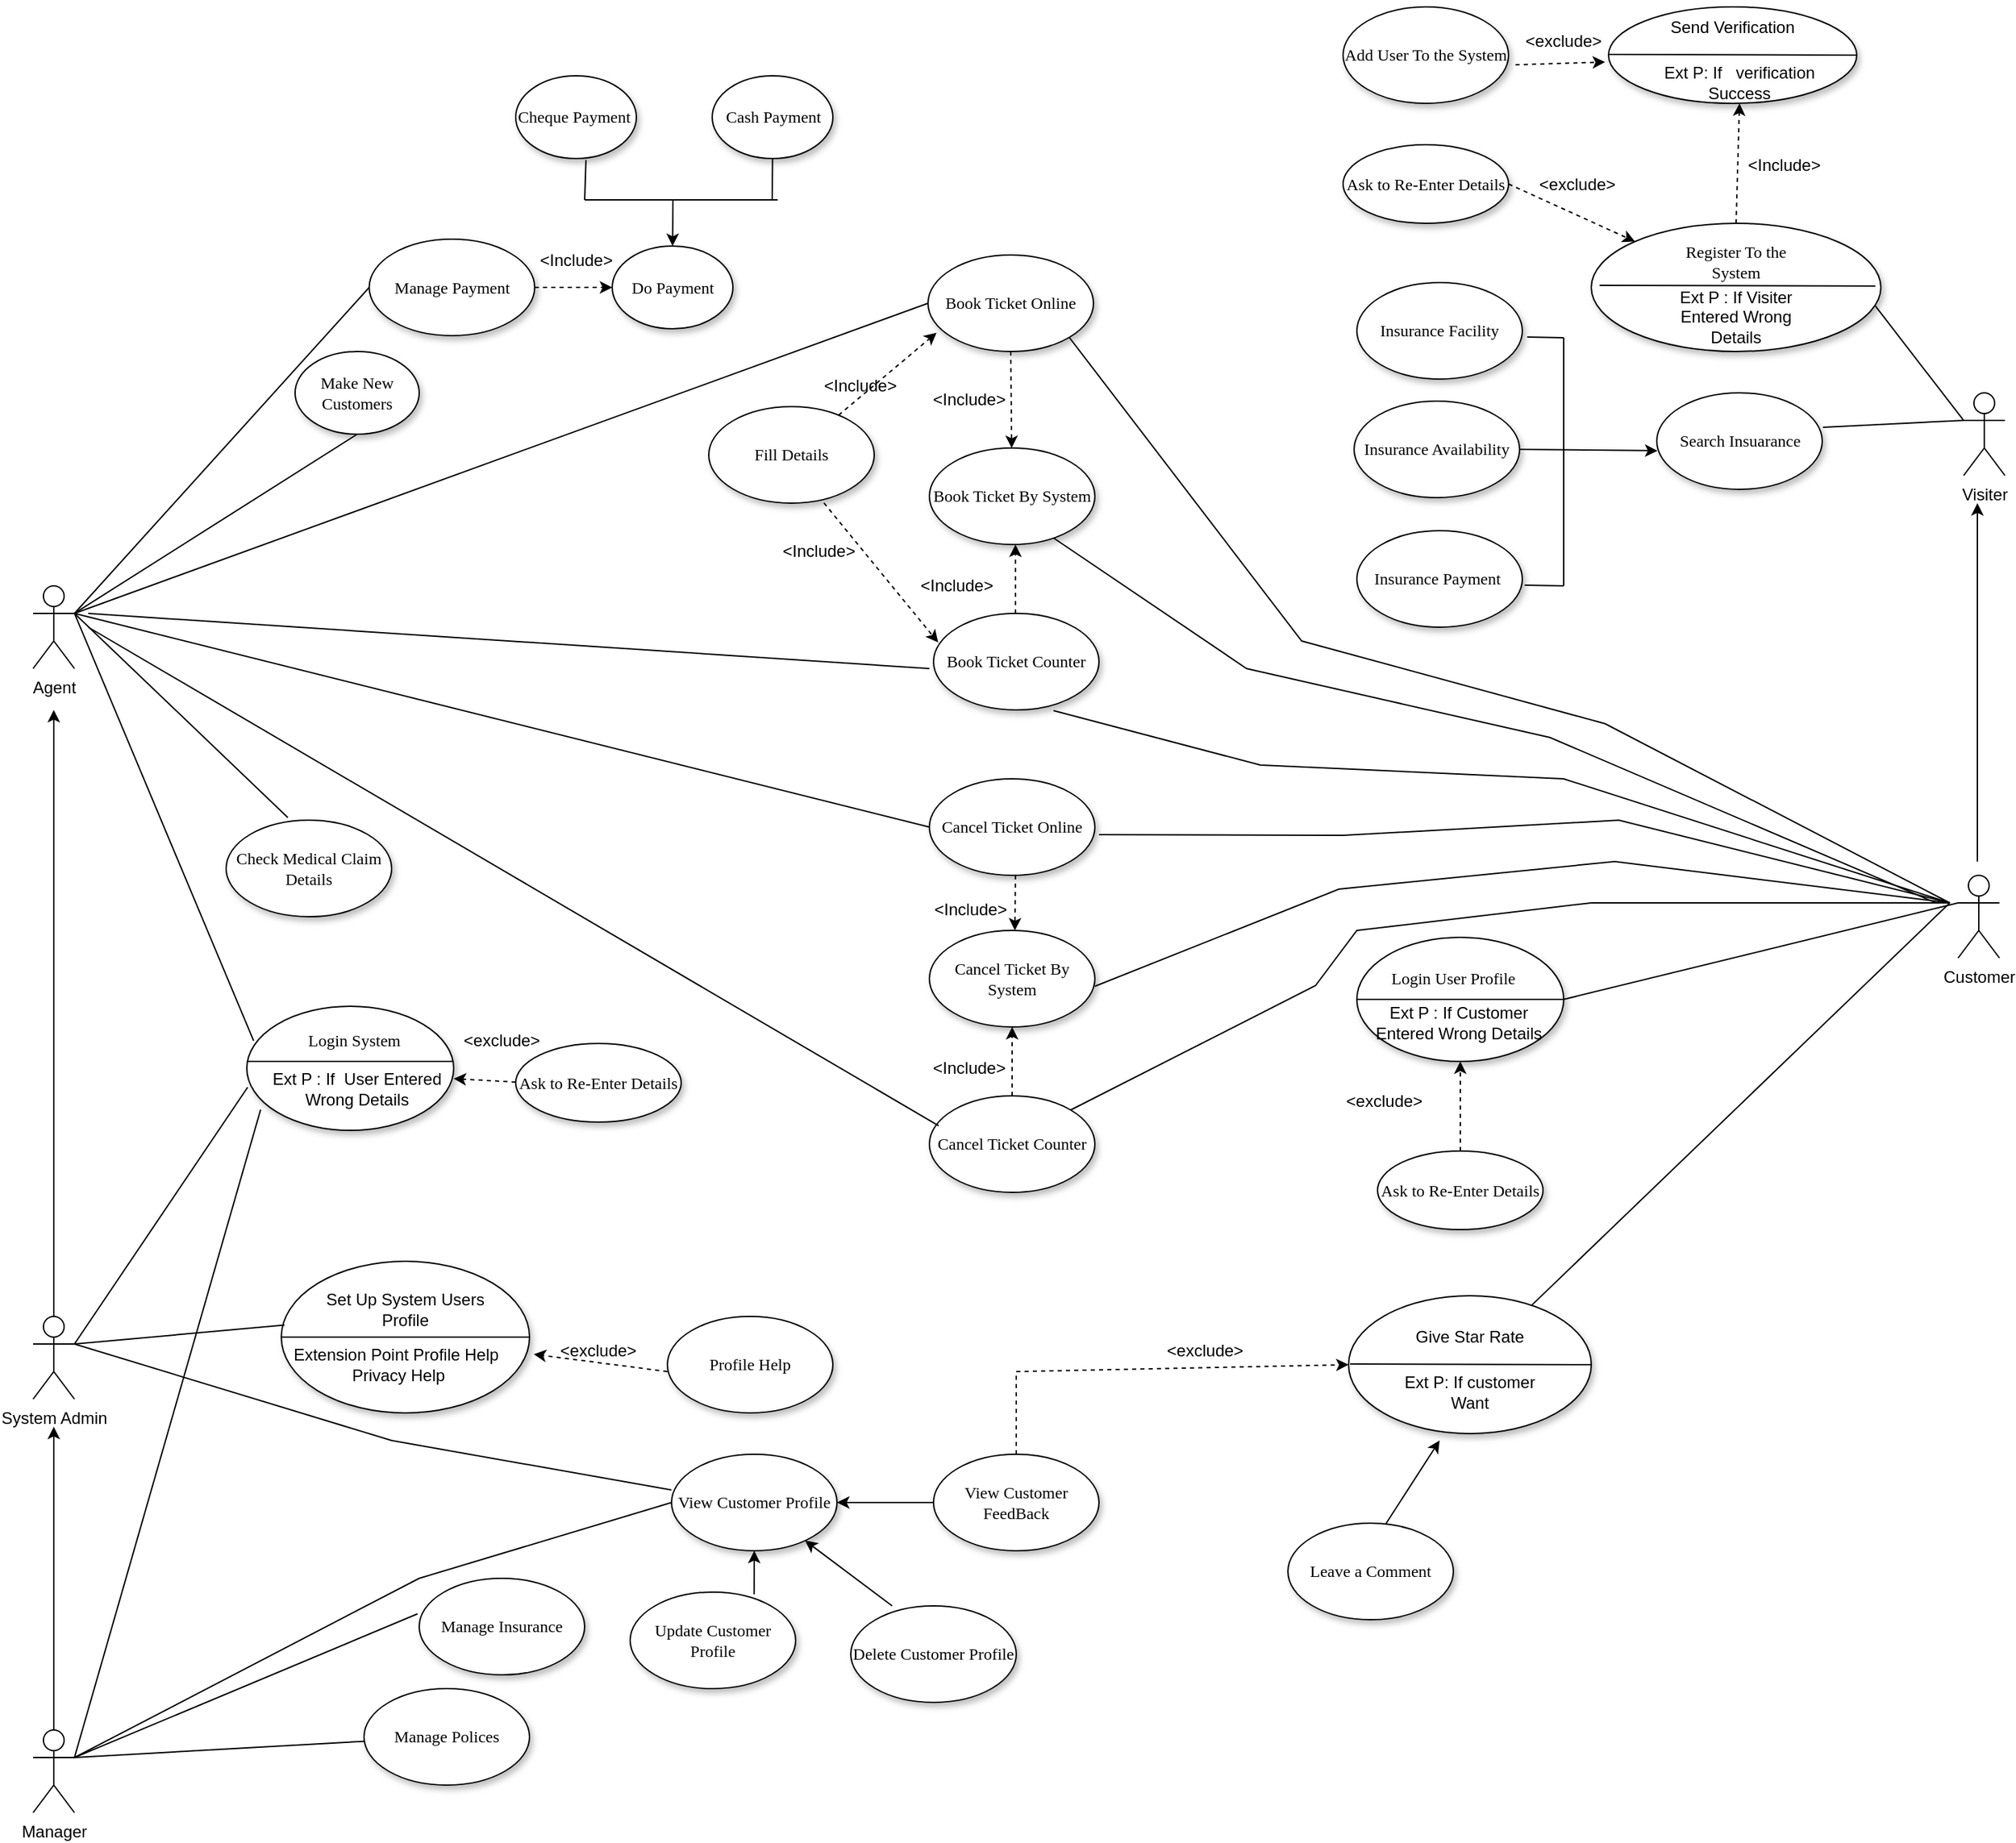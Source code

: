 <mxfile version="17.1.2" type="github">
  <diagram name="Page-1" id="42789a77-a242-8287-6e28-9cd8cfd52e62">
    <mxGraphModel dx="137" dy="1513" grid="1" gridSize="10" guides="1" tooltips="1" connect="1" arrows="1" fold="1" page="1" pageScale="1" pageWidth="1100" pageHeight="850" background="none" math="0" shadow="0">
      <root>
        <mxCell id="0" />
        <mxCell id="1" parent="0" />
        <mxCell id="zCK_g5lJNB62o4PVmk3n-203" value="" style="ellipse;whiteSpace=wrap;html=1;rounded=0;shadow=1;comic=0;labelBackgroundColor=none;strokeWidth=1;fontFamily=Verdana;fontSize=12;align=center;" vertex="1" parent="1">
          <mxGeometry x="1595" y="525" width="150" height="90" as="geometry" />
        </mxCell>
        <mxCell id="6v1Id_99yUcSAAxj-PqX-2" value="System Admin" style="shape=umlActor;verticalLabelPosition=bottom;verticalAlign=top;html=1;outlineConnect=0;" parent="1" vertex="1">
          <mxGeometry x="1440" y="750" width="30" height="60" as="geometry" />
        </mxCell>
        <mxCell id="6v1Id_99yUcSAAxj-PqX-46" value="&amp;lt;Include&amp;gt;" style="text;html=1;strokeColor=none;fillColor=none;align=center;verticalAlign=middle;whiteSpace=wrap;rounded=0;" parent="1" vertex="1">
          <mxGeometry x="2089" y="555" width="60" height="30" as="geometry" />
        </mxCell>
        <mxCell id="zCK_g5lJNB62o4PVmk3n-25" value="Fill Details" style="ellipse;whiteSpace=wrap;html=1;rounded=0;shadow=1;comic=0;labelBackgroundColor=none;strokeWidth=1;fontFamily=Verdana;fontSize=12;align=center;" vertex="1" parent="1">
          <mxGeometry x="1930" y="90" width="120" height="70" as="geometry" />
        </mxCell>
        <mxCell id="zCK_g5lJNB62o4PVmk3n-26" value="" style="endArrow=classic;html=1;rounded=0;dashed=1;entryX=0.052;entryY=0.805;entryDx=0;entryDy=0;entryPerimeter=0;" edge="1" parent="1" source="zCK_g5lJNB62o4PVmk3n-25" target="zCK_g5lJNB62o4PVmk3n-128">
          <mxGeometry width="50" height="50" relative="1" as="geometry">
            <mxPoint x="610" y="120" as="sourcePoint" />
            <mxPoint x="1990" y="260" as="targetPoint" />
            <Array as="points" />
          </mxGeometry>
        </mxCell>
        <mxCell id="zCK_g5lJNB62o4PVmk3n-27" value="" style="endArrow=classic;html=1;rounded=0;dashed=1;exitX=0.696;exitY=0.998;exitDx=0;exitDy=0;exitPerimeter=0;entryX=0.028;entryY=0.301;entryDx=0;entryDy=0;entryPerimeter=0;" edge="1" parent="1" source="zCK_g5lJNB62o4PVmk3n-25" target="zCK_g5lJNB62o4PVmk3n-132">
          <mxGeometry width="50" height="50" relative="1" as="geometry">
            <mxPoint x="722.677" y="254.663" as="sourcePoint" />
            <mxPoint x="1860" y="470" as="targetPoint" />
            <Array as="points" />
          </mxGeometry>
        </mxCell>
        <mxCell id="zCK_g5lJNB62o4PVmk3n-38" value="&amp;lt;Include&amp;gt;" style="text;html=1;strokeColor=none;fillColor=none;align=center;verticalAlign=middle;whiteSpace=wrap;rounded=0;" vertex="1" parent="1">
          <mxGeometry x="1803.75" y="-31.5" width="60" height="30" as="geometry" />
        </mxCell>
        <mxCell id="zCK_g5lJNB62o4PVmk3n-74" value="Visiter" style="shape=umlActor;verticalLabelPosition=bottom;verticalAlign=top;html=1;outlineConnect=0;" vertex="1" parent="1">
          <mxGeometry x="2840" y="80" width="30" height="60" as="geometry" />
        </mxCell>
        <mxCell id="zCK_g5lJNB62o4PVmk3n-75" value="" style="ellipse;whiteSpace=wrap;html=1;rounded=0;shadow=1;comic=0;labelBackgroundColor=none;strokeWidth=1;fontFamily=Verdana;fontSize=12;align=center;" vertex="1" parent="1">
          <mxGeometry x="2570" y="-43" width="210" height="93" as="geometry" />
        </mxCell>
        <mxCell id="zCK_g5lJNB62o4PVmk3n-76" value="Ext P : If Visiter Entered Wrong Details" style="text;html=1;strokeColor=none;fillColor=none;align=center;verticalAlign=middle;whiteSpace=wrap;rounded=0;" vertex="1" parent="1">
          <mxGeometry x="2625" y="10" width="100" height="30" as="geometry" />
        </mxCell>
        <mxCell id="zCK_g5lJNB62o4PVmk3n-77" value="&lt;span style=&quot;font-family: &amp;#34;verdana&amp;#34;&quot;&gt;Register To the System&lt;/span&gt;" style="text;html=1;strokeColor=none;fillColor=none;align=center;verticalAlign=middle;whiteSpace=wrap;rounded=0;" vertex="1" parent="1">
          <mxGeometry x="2630" y="-30" width="90" height="30" as="geometry" />
        </mxCell>
        <mxCell id="zCK_g5lJNB62o4PVmk3n-78" value="" style="endArrow=none;html=1;rounded=0;exitX=0;exitY=0.5;exitDx=0;exitDy=0;entryX=1;entryY=0.5;entryDx=0;entryDy=0;" edge="1" parent="1">
          <mxGeometry width="50" height="50" relative="1" as="geometry">
            <mxPoint x="2576" y="2" as="sourcePoint" />
            <mxPoint x="2776" y="2.5" as="targetPoint" />
          </mxGeometry>
        </mxCell>
        <mxCell id="zCK_g5lJNB62o4PVmk3n-79" value="Ask to Re-Enter Details" style="ellipse;whiteSpace=wrap;html=1;rounded=0;shadow=1;comic=0;labelBackgroundColor=none;strokeWidth=1;fontFamily=Verdana;fontSize=12;align=center;" vertex="1" parent="1">
          <mxGeometry x="2390" y="-100" width="120" height="57" as="geometry" />
        </mxCell>
        <mxCell id="zCK_g5lJNB62o4PVmk3n-80" value="&amp;lt;exclude&amp;gt;" style="text;html=1;strokeColor=none;fillColor=none;align=center;verticalAlign=middle;whiteSpace=wrap;rounded=0;" vertex="1" parent="1">
          <mxGeometry x="2530" y="-86.5" width="60" height="30" as="geometry" />
        </mxCell>
        <mxCell id="zCK_g5lJNB62o4PVmk3n-81" value="" style="endArrow=classic;html=1;rounded=0;dashed=1;exitX=1;exitY=0.5;exitDx=0;exitDy=0;" edge="1" parent="1" source="zCK_g5lJNB62o4PVmk3n-79" target="zCK_g5lJNB62o4PVmk3n-75">
          <mxGeometry width="50" height="50" relative="1" as="geometry">
            <mxPoint x="2801.76" y="90" as="sourcePoint" />
            <mxPoint x="2680" y="101.82" as="targetPoint" />
            <Array as="points" />
          </mxGeometry>
        </mxCell>
        <mxCell id="zCK_g5lJNB62o4PVmk3n-82" value="" style="ellipse;whiteSpace=wrap;html=1;rounded=0;shadow=1;comic=0;labelBackgroundColor=none;strokeWidth=1;fontFamily=Verdana;fontSize=12;align=center;" vertex="1" parent="1">
          <mxGeometry x="2582.5" y="-200" width="180" height="70" as="geometry" />
        </mxCell>
        <mxCell id="zCK_g5lJNB62o4PVmk3n-83" value="Send Verification" style="text;html=1;strokeColor=none;fillColor=none;align=center;verticalAlign=middle;whiteSpace=wrap;rounded=0;" vertex="1" parent="1">
          <mxGeometry x="2620" y="-200" width="105" height="30" as="geometry" />
        </mxCell>
        <mxCell id="zCK_g5lJNB62o4PVmk3n-84" value="Ext P: If&amp;nbsp; &amp;nbsp;verification Success" style="text;html=1;strokeColor=none;fillColor=none;align=center;verticalAlign=middle;whiteSpace=wrap;rounded=0;" vertex="1" parent="1">
          <mxGeometry x="2615" y="-160" width="125" height="30" as="geometry" />
        </mxCell>
        <mxCell id="zCK_g5lJNB62o4PVmk3n-85" value="" style="endArrow=none;html=1;rounded=0;exitX=0;exitY=0.5;exitDx=0;exitDy=0;entryX=1;entryY=0.5;entryDx=0;entryDy=0;" edge="1" parent="1" target="zCK_g5lJNB62o4PVmk3n-82">
          <mxGeometry width="50" height="50" relative="1" as="geometry">
            <mxPoint x="2582.5" y="-165.5" as="sourcePoint" />
            <mxPoint x="2782.5" y="-165" as="targetPoint" />
          </mxGeometry>
        </mxCell>
        <mxCell id="zCK_g5lJNB62o4PVmk3n-86" value="" style="endArrow=classic;html=1;rounded=0;dashed=1;entryX=0.5;entryY=1;entryDx=0;entryDy=0;exitX=0.5;exitY=0;exitDx=0;exitDy=0;" edge="1" parent="1" source="zCK_g5lJNB62o4PVmk3n-75" target="zCK_g5lJNB62o4PVmk3n-84">
          <mxGeometry width="50" height="50" relative="1" as="geometry">
            <mxPoint x="2685" y="120" as="sourcePoint" />
            <mxPoint x="2685" y="60" as="targetPoint" />
            <Array as="points" />
          </mxGeometry>
        </mxCell>
        <mxCell id="zCK_g5lJNB62o4PVmk3n-87" value="&amp;lt;Include&amp;gt;" style="text;html=1;strokeColor=none;fillColor=none;align=center;verticalAlign=middle;whiteSpace=wrap;rounded=0;" vertex="1" parent="1">
          <mxGeometry x="2680" y="-100" width="60" height="30" as="geometry" />
        </mxCell>
        <mxCell id="zCK_g5lJNB62o4PVmk3n-88" value="Add User To the System" style="ellipse;whiteSpace=wrap;html=1;rounded=0;shadow=1;comic=0;labelBackgroundColor=none;strokeWidth=1;fontFamily=Verdana;fontSize=12;align=center;" vertex="1" parent="1">
          <mxGeometry x="2390" y="-200" width="120" height="70" as="geometry" />
        </mxCell>
        <mxCell id="zCK_g5lJNB62o4PVmk3n-89" value="" style="endArrow=classic;html=1;rounded=0;dashed=1;exitX=1.042;exitY=0.6;exitDx=0;exitDy=0;exitPerimeter=0;" edge="1" parent="1" source="zCK_g5lJNB62o4PVmk3n-88">
          <mxGeometry width="50" height="50" relative="1" as="geometry">
            <mxPoint x="2685" y="120" as="sourcePoint" />
            <mxPoint x="2580" y="-160" as="targetPoint" />
            <Array as="points" />
          </mxGeometry>
        </mxCell>
        <mxCell id="zCK_g5lJNB62o4PVmk3n-90" value="&amp;lt;exclude&amp;gt;" style="text;html=1;strokeColor=none;fillColor=none;align=center;verticalAlign=middle;whiteSpace=wrap;rounded=0;" vertex="1" parent="1">
          <mxGeometry x="2520" y="-190" width="60" height="30" as="geometry" />
        </mxCell>
        <mxCell id="zCK_g5lJNB62o4PVmk3n-91" value="" style="endArrow=none;html=1;rounded=0;entryX=0;entryY=0.333;entryDx=0;entryDy=0;entryPerimeter=0;exitX=0.981;exitY=0.645;exitDx=0;exitDy=0;exitPerimeter=0;" edge="1" parent="1" source="zCK_g5lJNB62o4PVmk3n-75" target="zCK_g5lJNB62o4PVmk3n-74">
          <mxGeometry width="50" height="50" relative="1" as="geometry">
            <mxPoint x="2270" y="40" as="sourcePoint" />
            <mxPoint x="2320" y="-10" as="targetPoint" />
          </mxGeometry>
        </mxCell>
        <mxCell id="zCK_g5lJNB62o4PVmk3n-92" value="Search Insuarance" style="ellipse;whiteSpace=wrap;html=1;rounded=0;shadow=1;comic=0;labelBackgroundColor=none;strokeWidth=1;fontFamily=Verdana;fontSize=12;align=center;" vertex="1" parent="1">
          <mxGeometry x="2617.5" y="80" width="120" height="70" as="geometry" />
        </mxCell>
        <mxCell id="zCK_g5lJNB62o4PVmk3n-93" value="" style="endArrow=none;html=1;rounded=0;exitX=0;exitY=0.333;exitDx=0;exitDy=0;exitPerimeter=0;entryX=1.004;entryY=0.357;entryDx=0;entryDy=0;entryPerimeter=0;" edge="1" parent="1" source="zCK_g5lJNB62o4PVmk3n-74" target="zCK_g5lJNB62o4PVmk3n-92">
          <mxGeometry width="50" height="50" relative="1" as="geometry">
            <mxPoint x="2270" y="150" as="sourcePoint" />
            <mxPoint x="2320" y="100" as="targetPoint" />
          </mxGeometry>
        </mxCell>
        <mxCell id="zCK_g5lJNB62o4PVmk3n-94" value="Insurance Facility" style="ellipse;whiteSpace=wrap;html=1;rounded=0;shadow=1;comic=0;labelBackgroundColor=none;strokeWidth=1;fontFamily=Verdana;fontSize=12;align=center;" vertex="1" parent="1">
          <mxGeometry x="2400" width="120" height="70" as="geometry" />
        </mxCell>
        <mxCell id="zCK_g5lJNB62o4PVmk3n-95" value="Insurance Availability" style="ellipse;whiteSpace=wrap;html=1;rounded=0;shadow=1;comic=0;labelBackgroundColor=none;strokeWidth=1;fontFamily=Verdana;fontSize=12;align=center;" vertex="1" parent="1">
          <mxGeometry x="2398" y="86" width="120" height="70" as="geometry" />
        </mxCell>
        <mxCell id="zCK_g5lJNB62o4PVmk3n-96" value="Insurance Payment&amp;nbsp;" style="ellipse;whiteSpace=wrap;html=1;rounded=0;shadow=1;comic=0;labelBackgroundColor=none;strokeWidth=1;fontFamily=Verdana;fontSize=12;align=center;" vertex="1" parent="1">
          <mxGeometry x="2400" y="180" width="120" height="70" as="geometry" />
        </mxCell>
        <mxCell id="zCK_g5lJNB62o4PVmk3n-97" value="" style="endArrow=none;html=1;rounded=0;entryX=1.029;entryY=0.565;entryDx=0;entryDy=0;entryPerimeter=0;" edge="1" parent="1" target="zCK_g5lJNB62o4PVmk3n-94">
          <mxGeometry width="50" height="50" relative="1" as="geometry">
            <mxPoint x="2550" y="40" as="sourcePoint" />
            <mxPoint x="2500" y="80" as="targetPoint" />
          </mxGeometry>
        </mxCell>
        <mxCell id="zCK_g5lJNB62o4PVmk3n-98" value="" style="endArrow=none;html=1;rounded=0;entryX=1.014;entryY=0.565;entryDx=0;entryDy=0;entryPerimeter=0;" edge="1" parent="1" target="zCK_g5lJNB62o4PVmk3n-96">
          <mxGeometry width="50" height="50" relative="1" as="geometry">
            <mxPoint x="2550" y="220" as="sourcePoint" />
            <mxPoint x="2450" y="200" as="targetPoint" />
          </mxGeometry>
        </mxCell>
        <mxCell id="zCK_g5lJNB62o4PVmk3n-99" value="" style="endArrow=none;html=1;rounded=0;" edge="1" parent="1">
          <mxGeometry width="50" height="50" relative="1" as="geometry">
            <mxPoint x="2550" y="40" as="sourcePoint" />
            <mxPoint x="2550" y="220" as="targetPoint" />
          </mxGeometry>
        </mxCell>
        <mxCell id="zCK_g5lJNB62o4PVmk3n-100" value="" style="endArrow=classic;html=1;rounded=0;entryX=0.004;entryY=0.6;entryDx=0;entryDy=0;entryPerimeter=0;exitX=1;exitY=0.5;exitDx=0;exitDy=0;" edge="1" parent="1" source="zCK_g5lJNB62o4PVmk3n-95" target="zCK_g5lJNB62o4PVmk3n-92">
          <mxGeometry width="50" height="50" relative="1" as="geometry">
            <mxPoint x="2270" y="140" as="sourcePoint" />
            <mxPoint x="2320" y="90" as="targetPoint" />
          </mxGeometry>
        </mxCell>
        <mxCell id="zCK_g5lJNB62o4PVmk3n-102" value="Customer" style="shape=umlActor;verticalLabelPosition=bottom;verticalAlign=top;html=1;outlineConnect=0;" vertex="1" parent="1">
          <mxGeometry x="2836" y="430" width="30" height="60" as="geometry" />
        </mxCell>
        <mxCell id="zCK_g5lJNB62o4PVmk3n-103" value="" style="endArrow=classic;html=1;rounded=0;" edge="1" parent="1">
          <mxGeometry width="50" height="50" relative="1" as="geometry">
            <mxPoint x="2850" y="420" as="sourcePoint" />
            <mxPoint x="2850" y="160" as="targetPoint" />
          </mxGeometry>
        </mxCell>
        <mxCell id="zCK_g5lJNB62o4PVmk3n-104" value="" style="ellipse;whiteSpace=wrap;html=1;rounded=0;shadow=1;comic=0;labelBackgroundColor=none;strokeWidth=1;fontFamily=Verdana;fontSize=12;align=center;" vertex="1" parent="1">
          <mxGeometry x="2400" y="475" width="150" height="90" as="geometry" />
        </mxCell>
        <mxCell id="zCK_g5lJNB62o4PVmk3n-105" value="&lt;span style=&quot;font-family: &amp;#34;verdana&amp;#34;&quot;&gt;Login User Profile&lt;/span&gt;" style="text;html=1;strokeColor=none;fillColor=none;align=center;verticalAlign=middle;whiteSpace=wrap;rounded=0;" vertex="1" parent="1">
          <mxGeometry x="2410" y="490" width="120" height="30" as="geometry" />
        </mxCell>
        <mxCell id="zCK_g5lJNB62o4PVmk3n-107" value="Ext P : If Customer Entered Wrong Details" style="text;html=1;strokeColor=none;fillColor=none;align=center;verticalAlign=middle;whiteSpace=wrap;rounded=0;" vertex="1" parent="1">
          <mxGeometry x="2404" y="522" width="140" height="30" as="geometry" />
        </mxCell>
        <mxCell id="zCK_g5lJNB62o4PVmk3n-108" value="" style="endArrow=none;html=1;rounded=0;exitX=0;exitY=0.5;exitDx=0;exitDy=0;entryX=1;entryY=0.5;entryDx=0;entryDy=0;" edge="1" parent="1" source="zCK_g5lJNB62o4PVmk3n-104" target="zCK_g5lJNB62o4PVmk3n-104">
          <mxGeometry width="50" height="50" relative="1" as="geometry">
            <mxPoint x="2411.42" y="520.01" as="sourcePoint" />
            <mxPoint x="2540" y="520" as="targetPoint" />
          </mxGeometry>
        </mxCell>
        <mxCell id="zCK_g5lJNB62o4PVmk3n-109" value="Leave a Comment" style="ellipse;whiteSpace=wrap;html=1;rounded=0;shadow=1;comic=0;labelBackgroundColor=none;strokeWidth=1;fontFamily=Verdana;fontSize=12;align=center;" vertex="1" parent="1">
          <mxGeometry x="2350" y="900" width="120" height="70" as="geometry" />
        </mxCell>
        <mxCell id="zCK_g5lJNB62o4PVmk3n-111" value="" style="endArrow=classic;html=1;rounded=0;dashed=1;exitX=0.5;exitY=0;exitDx=0;exitDy=0;entryX=0.5;entryY=1;entryDx=0;entryDy=0;" edge="1" parent="1" source="zCK_g5lJNB62o4PVmk3n-117" target="zCK_g5lJNB62o4PVmk3n-104">
          <mxGeometry width="50" height="50" relative="1" as="geometry">
            <mxPoint x="2378.96" y="640.98" as="sourcePoint" />
            <mxPoint x="2450" y="560" as="targetPoint" />
            <Array as="points" />
          </mxGeometry>
        </mxCell>
        <mxCell id="zCK_g5lJNB62o4PVmk3n-113" value="&amp;lt;exclude&amp;gt;" style="text;html=1;strokeColor=none;fillColor=none;align=center;verticalAlign=middle;whiteSpace=wrap;rounded=0;" vertex="1" parent="1">
          <mxGeometry x="2390" y="579" width="60" height="30" as="geometry" />
        </mxCell>
        <mxCell id="zCK_g5lJNB62o4PVmk3n-116" value="" style="endArrow=none;html=1;rounded=0;exitX=0;exitY=0.333;exitDx=0;exitDy=0;exitPerimeter=0;entryX=1;entryY=0.5;entryDx=0;entryDy=0;" edge="1" parent="1" source="zCK_g5lJNB62o4PVmk3n-102" target="zCK_g5lJNB62o4PVmk3n-104">
          <mxGeometry width="50" height="50" relative="1" as="geometry">
            <mxPoint x="2850" y="110" as="sourcePoint" />
            <mxPoint x="2747.98" y="114.99" as="targetPoint" />
          </mxGeometry>
        </mxCell>
        <mxCell id="zCK_g5lJNB62o4PVmk3n-118" value="" style="ellipse;whiteSpace=wrap;html=1;rounded=0;shadow=1;comic=0;labelBackgroundColor=none;strokeWidth=1;fontFamily=Verdana;fontSize=12;align=center;" vertex="1" parent="1">
          <mxGeometry x="2394" y="735" width="176" height="100" as="geometry" />
        </mxCell>
        <mxCell id="zCK_g5lJNB62o4PVmk3n-117" value="Ask to Re-Enter Details" style="ellipse;whiteSpace=wrap;html=1;rounded=0;shadow=1;comic=0;labelBackgroundColor=none;strokeWidth=1;fontFamily=Verdana;fontSize=12;align=center;" vertex="1" parent="1">
          <mxGeometry x="2415" y="630" width="120" height="57" as="geometry" />
        </mxCell>
        <mxCell id="zCK_g5lJNB62o4PVmk3n-119" value="Give Star Rate" style="text;html=1;strokeColor=none;fillColor=none;align=center;verticalAlign=middle;whiteSpace=wrap;rounded=0;" vertex="1" parent="1">
          <mxGeometry x="2427" y="750" width="110" height="30" as="geometry" />
        </mxCell>
        <mxCell id="zCK_g5lJNB62o4PVmk3n-120" value="" style="endArrow=none;html=1;rounded=0;exitX=0;exitY=0.5;exitDx=0;exitDy=0;entryX=1;entryY=0.5;entryDx=0;entryDy=0;" edge="1" parent="1" target="zCK_g5lJNB62o4PVmk3n-118">
          <mxGeometry width="50" height="50" relative="1" as="geometry">
            <mxPoint x="2395" y="784.5" as="sourcePoint" />
            <mxPoint x="2545" y="784.5" as="targetPoint" />
          </mxGeometry>
        </mxCell>
        <mxCell id="zCK_g5lJNB62o4PVmk3n-121" value="Ext P: If customer Want" style="text;html=1;strokeColor=none;fillColor=none;align=center;verticalAlign=middle;whiteSpace=wrap;rounded=0;" vertex="1" parent="1">
          <mxGeometry x="2427" y="790" width="110" height="30" as="geometry" />
        </mxCell>
        <mxCell id="zCK_g5lJNB62o4PVmk3n-122" value="" style="endArrow=none;html=1;rounded=0;" edge="1" parent="1" target="zCK_g5lJNB62o4PVmk3n-118">
          <mxGeometry width="50" height="50" relative="1" as="geometry">
            <mxPoint x="2830" y="450" as="sourcePoint" />
            <mxPoint x="2560" y="530" as="targetPoint" />
          </mxGeometry>
        </mxCell>
        <mxCell id="zCK_g5lJNB62o4PVmk3n-128" value="Book Ticket Online" style="ellipse;whiteSpace=wrap;html=1;rounded=0;shadow=1;comic=0;labelBackgroundColor=none;strokeWidth=1;fontFamily=Verdana;fontSize=12;align=center;" vertex="1" parent="1">
          <mxGeometry x="2089" y="-20" width="120" height="70" as="geometry" />
        </mxCell>
        <mxCell id="zCK_g5lJNB62o4PVmk3n-129" value="Cancel Ticket Counter" style="ellipse;whiteSpace=wrap;html=1;rounded=0;shadow=1;comic=0;labelBackgroundColor=none;strokeWidth=1;fontFamily=Verdana;fontSize=12;align=center;" vertex="1" parent="1">
          <mxGeometry x="2090" y="590" width="120" height="70" as="geometry" />
        </mxCell>
        <mxCell id="zCK_g5lJNB62o4PVmk3n-130" value="Cancel Ticket By System" style="ellipse;whiteSpace=wrap;html=1;rounded=0;shadow=1;comic=0;labelBackgroundColor=none;strokeWidth=1;fontFamily=Verdana;fontSize=12;align=center;" vertex="1" parent="1">
          <mxGeometry x="2090" y="470" width="120" height="70" as="geometry" />
        </mxCell>
        <mxCell id="zCK_g5lJNB62o4PVmk3n-131" value="Cancel Ticket Online" style="ellipse;whiteSpace=wrap;html=1;rounded=0;shadow=1;comic=0;labelBackgroundColor=none;strokeWidth=1;fontFamily=Verdana;fontSize=12;align=center;" vertex="1" parent="1">
          <mxGeometry x="2090" y="360" width="120" height="70" as="geometry" />
        </mxCell>
        <mxCell id="zCK_g5lJNB62o4PVmk3n-132" value="Book Ticket Counter" style="ellipse;whiteSpace=wrap;html=1;rounded=0;shadow=1;comic=0;labelBackgroundColor=none;strokeWidth=1;fontFamily=Verdana;fontSize=12;align=center;" vertex="1" parent="1">
          <mxGeometry x="2093" y="240" width="120" height="70" as="geometry" />
        </mxCell>
        <mxCell id="zCK_g5lJNB62o4PVmk3n-133" value="Book Ticket By System" style="ellipse;whiteSpace=wrap;html=1;rounded=0;shadow=1;comic=0;labelBackgroundColor=none;strokeWidth=1;fontFamily=Verdana;fontSize=12;align=center;" vertex="1" parent="1">
          <mxGeometry x="2090" y="120" width="120" height="70" as="geometry" />
        </mxCell>
        <mxCell id="zCK_g5lJNB62o4PVmk3n-134" value="" style="endArrow=none;html=1;rounded=0;entryX=1;entryY=0;entryDx=0;entryDy=0;" edge="1" parent="1" target="zCK_g5lJNB62o4PVmk3n-129">
          <mxGeometry width="50" height="50" relative="1" as="geometry">
            <mxPoint x="2830" y="450" as="sourcePoint" />
            <mxPoint x="2560" y="530" as="targetPoint" />
            <Array as="points">
              <mxPoint x="2570" y="450" />
              <mxPoint x="2400" y="470" />
              <mxPoint x="2370" y="510" />
            </Array>
          </mxGeometry>
        </mxCell>
        <mxCell id="zCK_g5lJNB62o4PVmk3n-135" value="" style="endArrow=none;html=1;rounded=0;entryX=1;entryY=0;entryDx=0;entryDy=0;" edge="1" parent="1">
          <mxGeometry width="50" height="50" relative="1" as="geometry">
            <mxPoint x="2830" y="450" as="sourcePoint" />
            <mxPoint x="2210.002" y="510.508" as="targetPoint" />
            <Array as="points">
              <mxPoint x="2587" y="420" />
              <mxPoint x="2387" y="440" />
            </Array>
          </mxGeometry>
        </mxCell>
        <mxCell id="zCK_g5lJNB62o4PVmk3n-136" value="" style="endArrow=none;html=1;rounded=0;entryX=1;entryY=0;entryDx=0;entryDy=0;" edge="1" parent="1">
          <mxGeometry width="50" height="50" relative="1" as="geometry">
            <mxPoint x="2830" y="450" as="sourcePoint" />
            <mxPoint x="2213.002" y="400.508" as="targetPoint" />
            <Array as="points">
              <mxPoint x="2590" y="390" />
              <mxPoint x="2390" y="401" />
            </Array>
          </mxGeometry>
        </mxCell>
        <mxCell id="zCK_g5lJNB62o4PVmk3n-137" value="" style="endArrow=none;html=1;rounded=0;entryX=1;entryY=0;entryDx=0;entryDy=0;" edge="1" parent="1">
          <mxGeometry width="50" height="50" relative="1" as="geometry">
            <mxPoint x="2830" y="450" as="sourcePoint" />
            <mxPoint x="2180.002" y="310.508" as="targetPoint" />
            <Array as="points">
              <mxPoint x="2550" y="360" />
              <mxPoint x="2330" y="350" />
            </Array>
          </mxGeometry>
        </mxCell>
        <mxCell id="zCK_g5lJNB62o4PVmk3n-138" value="" style="endArrow=none;html=1;rounded=0;entryX=1;entryY=0;entryDx=0;entryDy=0;" edge="1" parent="1">
          <mxGeometry width="50" height="50" relative="1" as="geometry">
            <mxPoint x="2820" y="450" as="sourcePoint" />
            <mxPoint x="2180.002" y="185.258" as="targetPoint" />
            <Array as="points">
              <mxPoint x="2540" y="330" />
              <mxPoint x="2320" y="280" />
            </Array>
          </mxGeometry>
        </mxCell>
        <mxCell id="zCK_g5lJNB62o4PVmk3n-139" value="" style="endArrow=none;html=1;rounded=0;entryX=1;entryY=1;entryDx=0;entryDy=0;" edge="1" parent="1" target="zCK_g5lJNB62o4PVmk3n-128">
          <mxGeometry width="50" height="50" relative="1" as="geometry">
            <mxPoint x="2830" y="450" as="sourcePoint" />
            <mxPoint x="2190.002" y="195.258" as="targetPoint" />
            <Array as="points">
              <mxPoint x="2580" y="320" />
              <mxPoint x="2360" y="260" />
            </Array>
          </mxGeometry>
        </mxCell>
        <mxCell id="zCK_g5lJNB62o4PVmk3n-140" value="" style="endArrow=classic;html=1;rounded=0;dashed=1;exitX=0.5;exitY=1;exitDx=0;exitDy=0;" edge="1" parent="1" source="zCK_g5lJNB62o4PVmk3n-128" target="zCK_g5lJNB62o4PVmk3n-133">
          <mxGeometry width="50" height="50" relative="1" as="geometry">
            <mxPoint x="1610" y="330" as="sourcePoint" />
            <mxPoint x="1600" y="400" as="targetPoint" />
            <Array as="points" />
          </mxGeometry>
        </mxCell>
        <mxCell id="zCK_g5lJNB62o4PVmk3n-141" value="" style="endArrow=classic;html=1;rounded=0;dashed=1;" edge="1" parent="1">
          <mxGeometry width="50" height="50" relative="1" as="geometry">
            <mxPoint x="2152.41" y="430" as="sourcePoint" />
            <mxPoint x="2152" y="470" as="targetPoint" />
            <Array as="points" />
          </mxGeometry>
        </mxCell>
        <mxCell id="zCK_g5lJNB62o4PVmk3n-142" value="" style="endArrow=classic;html=1;rounded=0;dashed=1;exitX=0.5;exitY=0;exitDx=0;exitDy=0;entryX=0.5;entryY=1;entryDx=0;entryDy=0;" edge="1" parent="1" source="zCK_g5lJNB62o4PVmk3n-129" target="zCK_g5lJNB62o4PVmk3n-130">
          <mxGeometry width="50" height="50" relative="1" as="geometry">
            <mxPoint x="1848.96" y="598.49" as="sourcePoint" />
            <mxPoint x="1840" y="541.5" as="targetPoint" />
            <Array as="points" />
          </mxGeometry>
        </mxCell>
        <mxCell id="zCK_g5lJNB62o4PVmk3n-143" value="&amp;lt;Include&amp;gt;" style="text;html=1;strokeColor=none;fillColor=none;align=center;verticalAlign=middle;whiteSpace=wrap;rounded=0;" vertex="1" parent="1">
          <mxGeometry x="2090" y="440" width="60" height="30" as="geometry" />
        </mxCell>
        <mxCell id="zCK_g5lJNB62o4PVmk3n-144" value="" style="endArrow=classic;html=1;rounded=0;dashed=1;exitX=0.5;exitY=0;exitDx=0;exitDy=0;entryX=0.5;entryY=1;entryDx=0;entryDy=0;" edge="1" parent="1">
          <mxGeometry width="50" height="50" relative="1" as="geometry">
            <mxPoint x="2152.41" y="240" as="sourcePoint" />
            <mxPoint x="2152.41" y="190" as="targetPoint" />
            <Array as="points" />
          </mxGeometry>
        </mxCell>
        <mxCell id="zCK_g5lJNB62o4PVmk3n-145" value="&amp;lt;Include&amp;gt;" style="text;html=1;strokeColor=none;fillColor=none;align=center;verticalAlign=middle;whiteSpace=wrap;rounded=0;" vertex="1" parent="1">
          <mxGeometry x="2080" y="205" width="60" height="30" as="geometry" />
        </mxCell>
        <mxCell id="zCK_g5lJNB62o4PVmk3n-146" value="&amp;lt;Include&amp;gt;" style="text;html=1;strokeColor=none;fillColor=none;align=center;verticalAlign=middle;whiteSpace=wrap;rounded=0;" vertex="1" parent="1">
          <mxGeometry x="2089" y="70" width="60" height="30" as="geometry" />
        </mxCell>
        <mxCell id="zCK_g5lJNB62o4PVmk3n-148" value="&amp;lt;Include&amp;gt;" style="text;html=1;strokeColor=none;fillColor=none;align=center;verticalAlign=middle;whiteSpace=wrap;rounded=0;" vertex="1" parent="1">
          <mxGeometry x="2010" y="60" width="60" height="30" as="geometry" />
        </mxCell>
        <mxCell id="zCK_g5lJNB62o4PVmk3n-149" value="&amp;lt;Include&amp;gt;" style="text;html=1;strokeColor=none;fillColor=none;align=center;verticalAlign=middle;whiteSpace=wrap;rounded=0;" vertex="1" parent="1">
          <mxGeometry x="1980" y="180" width="60" height="30" as="geometry" />
        </mxCell>
        <mxCell id="zCK_g5lJNB62o4PVmk3n-150" value="Agent" style="shape=umlActor;verticalLabelPosition=bottom;verticalAlign=top;html=1;outlineConnect=0;" vertex="1" parent="1">
          <mxGeometry x="1440" y="220" width="30" height="60" as="geometry" />
        </mxCell>
        <mxCell id="zCK_g5lJNB62o4PVmk3n-152" value="Make New Customers" style="ellipse;whiteSpace=wrap;html=1;rounded=0;shadow=1;comic=0;labelBackgroundColor=none;strokeWidth=1;fontFamily=Verdana;fontSize=12;align=center;" vertex="1" parent="1">
          <mxGeometry x="1630" y="50" width="90" height="60" as="geometry" />
        </mxCell>
        <mxCell id="zCK_g5lJNB62o4PVmk3n-153" value="" style="endArrow=classic;html=1;rounded=0;exitX=0.5;exitY=0;exitDx=0;exitDy=0;exitPerimeter=0;" edge="1" parent="1" source="6v1Id_99yUcSAAxj-PqX-2">
          <mxGeometry width="50" height="50" relative="1" as="geometry">
            <mxPoint x="1640" y="250" as="sourcePoint" />
            <mxPoint x="1455" y="310" as="targetPoint" />
          </mxGeometry>
        </mxCell>
        <mxCell id="zCK_g5lJNB62o4PVmk3n-154" value="" style="endArrow=none;html=1;rounded=0;exitX=1;exitY=0.333;exitDx=0;exitDy=0;exitPerimeter=0;entryX=0.5;entryY=1;entryDx=0;entryDy=0;" edge="1" parent="1" source="zCK_g5lJNB62o4PVmk3n-150" target="zCK_g5lJNB62o4PVmk3n-152">
          <mxGeometry width="50" height="50" relative="1" as="geometry">
            <mxPoint x="1640" y="250" as="sourcePoint" />
            <mxPoint x="1690" y="200" as="targetPoint" />
          </mxGeometry>
        </mxCell>
        <mxCell id="zCK_g5lJNB62o4PVmk3n-155" value="Check Medical Claim Details" style="ellipse;whiteSpace=wrap;html=1;rounded=0;shadow=1;comic=0;labelBackgroundColor=none;strokeWidth=1;fontFamily=Verdana;fontSize=12;align=center;" vertex="1" parent="1">
          <mxGeometry x="1580" y="390" width="120" height="70" as="geometry" />
        </mxCell>
        <mxCell id="zCK_g5lJNB62o4PVmk3n-156" value="" style="endArrow=none;html=1;rounded=0;exitX=1;exitY=0.333;exitDx=0;exitDy=0;exitPerimeter=0;entryX=0.373;entryY=-0.027;entryDx=0;entryDy=0;entryPerimeter=0;" edge="1" parent="1" source="zCK_g5lJNB62o4PVmk3n-150" target="zCK_g5lJNB62o4PVmk3n-155">
          <mxGeometry width="50" height="50" relative="1" as="geometry">
            <mxPoint x="1480" y="250" as="sourcePoint" />
            <mxPoint x="1615" y="-90" as="targetPoint" />
          </mxGeometry>
        </mxCell>
        <mxCell id="zCK_g5lJNB62o4PVmk3n-157" value="Manage Insurance" style="ellipse;whiteSpace=wrap;html=1;rounded=0;shadow=1;comic=0;labelBackgroundColor=none;strokeWidth=1;fontFamily=Verdana;fontSize=12;align=center;" vertex="1" parent="1">
          <mxGeometry x="1720" y="940" width="120" height="70" as="geometry" />
        </mxCell>
        <mxCell id="zCK_g5lJNB62o4PVmk3n-158" value="Manage Polices" style="ellipse;whiteSpace=wrap;html=1;rounded=0;shadow=1;comic=0;labelBackgroundColor=none;strokeWidth=1;fontFamily=Verdana;fontSize=12;align=center;" vertex="1" parent="1">
          <mxGeometry x="1680" y="1020" width="120" height="70" as="geometry" />
        </mxCell>
        <mxCell id="zCK_g5lJNB62o4PVmk3n-161" value="Profile Help" style="ellipse;whiteSpace=wrap;html=1;rounded=0;shadow=1;comic=0;labelBackgroundColor=none;strokeWidth=1;fontFamily=Verdana;fontSize=12;align=center;" vertex="1" parent="1">
          <mxGeometry x="1900" y="750" width="120" height="70" as="geometry" />
        </mxCell>
        <mxCell id="zCK_g5lJNB62o4PVmk3n-162" value="&amp;lt;exclude&amp;gt;" style="text;html=1;strokeColor=none;fillColor=none;align=center;verticalAlign=middle;whiteSpace=wrap;rounded=0;" vertex="1" parent="1">
          <mxGeometry x="1820" y="760" width="60" height="30" as="geometry" />
        </mxCell>
        <mxCell id="zCK_g5lJNB62o4PVmk3n-164" value="&amp;nbsp;" style="ellipse;whiteSpace=wrap;html=1;rounded=0;shadow=1;comic=0;labelBackgroundColor=none;strokeWidth=1;fontFamily=Verdana;fontSize=12;align=center;" vertex="1" parent="1">
          <mxGeometry x="1620" y="710" width="180" height="110" as="geometry" />
        </mxCell>
        <mxCell id="zCK_g5lJNB62o4PVmk3n-163" value="Set Up System Users Profile" style="text;html=1;strokeColor=none;fillColor=none;align=center;verticalAlign=middle;whiteSpace=wrap;rounded=0;" vertex="1" parent="1">
          <mxGeometry x="1650" y="730" width="120" height="30" as="geometry" />
        </mxCell>
        <mxCell id="zCK_g5lJNB62o4PVmk3n-167" value="Extension Point Profile Help&amp;nbsp;&lt;br&gt;Privacy Help" style="text;html=1;strokeColor=none;fillColor=none;align=center;verticalAlign=middle;whiteSpace=wrap;rounded=0;" vertex="1" parent="1">
          <mxGeometry x="1620" y="770" width="170" height="30" as="geometry" />
        </mxCell>
        <mxCell id="zCK_g5lJNB62o4PVmk3n-160" value="" style="endArrow=none;html=1;rounded=0;exitX=0;exitY=0.5;exitDx=0;exitDy=0;entryX=1;entryY=0.5;entryDx=0;entryDy=0;" edge="1" parent="1">
          <mxGeometry width="50" height="50" relative="1" as="geometry">
            <mxPoint x="1620" y="765" as="sourcePoint" />
            <mxPoint x="1800" y="765" as="targetPoint" />
          </mxGeometry>
        </mxCell>
        <mxCell id="zCK_g5lJNB62o4PVmk3n-168" value="" style="endArrow=classic;html=1;rounded=0;dashed=1;entryX=1.017;entryY=0.613;entryDx=0;entryDy=0;entryPerimeter=0;" edge="1" parent="1" target="zCK_g5lJNB62o4PVmk3n-164">
          <mxGeometry width="50" height="50" relative="1" as="geometry">
            <mxPoint x="1900" y="790" as="sourcePoint" />
            <mxPoint x="1789.12" y="801.82" as="targetPoint" />
            <Array as="points" />
          </mxGeometry>
        </mxCell>
        <mxCell id="zCK_g5lJNB62o4PVmk3n-169" value="" style="endArrow=none;html=1;rounded=0;exitX=1;exitY=0.333;exitDx=0;exitDy=0;exitPerimeter=0;entryX=0.013;entryY=0.421;entryDx=0;entryDy=0;entryPerimeter=0;" edge="1" parent="1" source="6v1Id_99yUcSAAxj-PqX-2" target="zCK_g5lJNB62o4PVmk3n-164">
          <mxGeometry width="50" height="50" relative="1" as="geometry">
            <mxPoint x="1480" y="250" as="sourcePoint" />
            <mxPoint x="1630" y="830" as="targetPoint" />
          </mxGeometry>
        </mxCell>
        <mxCell id="zCK_g5lJNB62o4PVmk3n-170" value="" style="endArrow=none;html=1;rounded=0;exitX=1;exitY=0.333;exitDx=0;exitDy=0;exitPerimeter=0;entryX=-0.01;entryY=0.368;entryDx=0;entryDy=0;entryPerimeter=0;" edge="1" parent="1" source="zCK_g5lJNB62o4PVmk3n-212" target="zCK_g5lJNB62o4PVmk3n-157">
          <mxGeometry width="50" height="50" relative="1" as="geometry">
            <mxPoint x="1480" y="780" as="sourcePoint" />
            <mxPoint x="1652.34" y="846.31" as="targetPoint" />
          </mxGeometry>
        </mxCell>
        <mxCell id="zCK_g5lJNB62o4PVmk3n-171" value="" style="endArrow=none;html=1;rounded=0;exitX=1;exitY=0.333;exitDx=0;exitDy=0;exitPerimeter=0;" edge="1" parent="1" source="zCK_g5lJNB62o4PVmk3n-212" target="zCK_g5lJNB62o4PVmk3n-158">
          <mxGeometry width="50" height="50" relative="1" as="geometry">
            <mxPoint x="1470" y="770" as="sourcePoint" />
            <mxPoint x="1728.8" y="975.76" as="targetPoint" />
          </mxGeometry>
        </mxCell>
        <mxCell id="zCK_g5lJNB62o4PVmk3n-172" value="" style="endArrow=none;html=1;rounded=0;exitX=1;exitY=0.333;exitDx=0;exitDy=0;exitPerimeter=0;entryX=0.056;entryY=0.31;entryDx=0;entryDy=0;entryPerimeter=0;" edge="1" parent="1" target="zCK_g5lJNB62o4PVmk3n-129">
          <mxGeometry width="50" height="50" relative="1" as="geometry">
            <mxPoint x="1480" y="250" as="sourcePoint" />
            <mxPoint x="1574.76" y="438.11" as="targetPoint" />
          </mxGeometry>
        </mxCell>
        <mxCell id="zCK_g5lJNB62o4PVmk3n-173" value="" style="endArrow=none;html=1;rounded=0;entryX=0;entryY=0.5;entryDx=0;entryDy=0;" edge="1" parent="1" target="zCK_g5lJNB62o4PVmk3n-131">
          <mxGeometry width="50" height="50" relative="1" as="geometry">
            <mxPoint x="1470" y="240" as="sourcePoint" />
            <mxPoint x="2106.72" y="621.7" as="targetPoint" />
          </mxGeometry>
        </mxCell>
        <mxCell id="zCK_g5lJNB62o4PVmk3n-174" value="" style="endArrow=none;html=1;rounded=0;" edge="1" parent="1">
          <mxGeometry width="50" height="50" relative="1" as="geometry">
            <mxPoint x="1480" y="240" as="sourcePoint" />
            <mxPoint x="2090" y="280" as="targetPoint" />
          </mxGeometry>
        </mxCell>
        <mxCell id="zCK_g5lJNB62o4PVmk3n-175" value="" style="endArrow=none;html=1;rounded=0;exitX=1;exitY=0.333;exitDx=0;exitDy=0;exitPerimeter=0;entryX=0;entryY=0.5;entryDx=0;entryDy=0;" edge="1" parent="1" source="zCK_g5lJNB62o4PVmk3n-150" target="zCK_g5lJNB62o4PVmk3n-128">
          <mxGeometry width="50" height="50" relative="1" as="geometry">
            <mxPoint x="1490" y="250" as="sourcePoint" />
            <mxPoint x="2100" y="290" as="targetPoint" />
          </mxGeometry>
        </mxCell>
        <mxCell id="zCK_g5lJNB62o4PVmk3n-176" value="Manage Payment" style="ellipse;whiteSpace=wrap;html=1;rounded=0;shadow=1;comic=0;labelBackgroundColor=none;strokeWidth=1;fontFamily=Verdana;fontSize=12;align=center;" vertex="1" parent="1">
          <mxGeometry x="1683.75" y="-31.5" width="120" height="70" as="geometry" />
        </mxCell>
        <mxCell id="zCK_g5lJNB62o4PVmk3n-177" value="Do Payment" style="ellipse;whiteSpace=wrap;html=1;rounded=0;shadow=1;comic=0;labelBackgroundColor=none;strokeWidth=1;fontFamily=Verdana;fontSize=12;align=center;" vertex="1" parent="1">
          <mxGeometry x="1860" y="-26.5" width="87.5" height="60" as="geometry" />
        </mxCell>
        <mxCell id="zCK_g5lJNB62o4PVmk3n-178" value="Cheque Payment&amp;nbsp;" style="ellipse;whiteSpace=wrap;html=1;rounded=0;shadow=1;comic=0;labelBackgroundColor=none;strokeWidth=1;fontFamily=Verdana;fontSize=12;align=center;" vertex="1" parent="1">
          <mxGeometry x="1790" y="-150" width="87.5" height="60" as="geometry" />
        </mxCell>
        <mxCell id="zCK_g5lJNB62o4PVmk3n-179" value="Cash Payment" style="ellipse;whiteSpace=wrap;html=1;rounded=0;shadow=1;comic=0;labelBackgroundColor=none;strokeWidth=1;fontFamily=Verdana;fontSize=12;align=center;" vertex="1" parent="1">
          <mxGeometry x="1932.5" y="-150" width="87.5" height="60" as="geometry" />
        </mxCell>
        <mxCell id="zCK_g5lJNB62o4PVmk3n-180" value="" style="endArrow=none;html=1;rounded=0;" edge="1" parent="1">
          <mxGeometry width="50" height="50" relative="1" as="geometry">
            <mxPoint x="1980" y="-60" as="sourcePoint" />
            <mxPoint x="1840" y="-60" as="targetPoint" />
          </mxGeometry>
        </mxCell>
        <mxCell id="zCK_g5lJNB62o4PVmk3n-181" value="" style="endArrow=none;html=1;rounded=0;exitX=0.582;exitY=1.019;exitDx=0;exitDy=0;exitPerimeter=0;" edge="1" parent="1" source="zCK_g5lJNB62o4PVmk3n-178">
          <mxGeometry width="50" height="50" relative="1" as="geometry">
            <mxPoint x="1710" y="600" as="sourcePoint" />
            <mxPoint x="1840" y="-60" as="targetPoint" />
          </mxGeometry>
        </mxCell>
        <mxCell id="zCK_g5lJNB62o4PVmk3n-182" value="" style="endArrow=none;html=1;rounded=0;entryX=0.5;entryY=1;entryDx=0;entryDy=0;" edge="1" parent="1" target="zCK_g5lJNB62o4PVmk3n-179">
          <mxGeometry width="50" height="50" relative="1" as="geometry">
            <mxPoint x="1976" y="-60" as="sourcePoint" />
            <mxPoint x="1580" y="510" as="targetPoint" />
          </mxGeometry>
        </mxCell>
        <mxCell id="zCK_g5lJNB62o4PVmk3n-184" value="" style="endArrow=classic;html=1;rounded=0;dashed=1;exitX=1;exitY=0.5;exitDx=0;exitDy=0;entryX=0;entryY=0.5;entryDx=0;entryDy=0;" edge="1" parent="1" source="zCK_g5lJNB62o4PVmk3n-176" target="zCK_g5lJNB62o4PVmk3n-177">
          <mxGeometry width="50" height="50" relative="1" as="geometry">
            <mxPoint x="2162.41" y="250" as="sourcePoint" />
            <mxPoint x="2162.41" y="200" as="targetPoint" />
            <Array as="points" />
          </mxGeometry>
        </mxCell>
        <mxCell id="zCK_g5lJNB62o4PVmk3n-186" value="" style="endArrow=classic;html=1;rounded=0;entryX=0.5;entryY=0;entryDx=0;entryDy=0;" edge="1" parent="1" target="zCK_g5lJNB62o4PVmk3n-177">
          <mxGeometry width="50" height="50" relative="1" as="geometry">
            <mxPoint x="1904" y="-60" as="sourcePoint" />
            <mxPoint x="1760" y="620" as="targetPoint" />
          </mxGeometry>
        </mxCell>
        <mxCell id="zCK_g5lJNB62o4PVmk3n-187" value="" style="endArrow=none;html=1;rounded=0;exitX=1;exitY=0.333;exitDx=0;exitDy=0;exitPerimeter=0;entryX=0;entryY=0.5;entryDx=0;entryDy=0;" edge="1" parent="1" source="zCK_g5lJNB62o4PVmk3n-150" target="zCK_g5lJNB62o4PVmk3n-176">
          <mxGeometry width="50" height="50" relative="1" as="geometry">
            <mxPoint x="1480" y="250" as="sourcePoint" />
            <mxPoint x="1634.76" y="398.11" as="targetPoint" />
          </mxGeometry>
        </mxCell>
        <mxCell id="zCK_g5lJNB62o4PVmk3n-188" value="View Customer Profile" style="ellipse;whiteSpace=wrap;html=1;rounded=0;shadow=1;comic=0;labelBackgroundColor=none;strokeWidth=1;fontFamily=Verdana;fontSize=12;align=center;" vertex="1" parent="1">
          <mxGeometry x="1903" y="850" width="120" height="70" as="geometry" />
        </mxCell>
        <mxCell id="zCK_g5lJNB62o4PVmk3n-189" value="Update Customer Profile" style="ellipse;whiteSpace=wrap;html=1;rounded=0;shadow=1;comic=0;labelBackgroundColor=none;strokeWidth=1;fontFamily=Verdana;fontSize=12;align=center;" vertex="1" parent="1">
          <mxGeometry x="1873" y="950" width="120" height="70" as="geometry" />
        </mxCell>
        <mxCell id="zCK_g5lJNB62o4PVmk3n-190" value="" style="endArrow=classic;html=1;rounded=0;exitX=0.591;exitY=0.009;exitDx=0;exitDy=0;exitPerimeter=0;entryX=0.375;entryY=1.05;entryDx=0;entryDy=0;entryPerimeter=0;" edge="1" parent="1" source="zCK_g5lJNB62o4PVmk3n-109" target="zCK_g5lJNB62o4PVmk3n-118">
          <mxGeometry width="50" height="50" relative="1" as="geometry">
            <mxPoint x="2070" y="850" as="sourcePoint" />
            <mxPoint x="2120" y="800" as="targetPoint" />
          </mxGeometry>
        </mxCell>
        <mxCell id="zCK_g5lJNB62o4PVmk3n-191" value="View Customer FeedBack" style="ellipse;whiteSpace=wrap;html=1;rounded=0;shadow=1;comic=0;labelBackgroundColor=none;strokeWidth=1;fontFamily=Verdana;fontSize=12;align=center;" vertex="1" parent="1">
          <mxGeometry x="2093" y="850" width="120" height="70" as="geometry" />
        </mxCell>
        <mxCell id="zCK_g5lJNB62o4PVmk3n-192" value="Delete Customer Profile" style="ellipse;whiteSpace=wrap;html=1;rounded=0;shadow=1;comic=0;labelBackgroundColor=none;strokeWidth=1;fontFamily=Verdana;fontSize=12;align=center;" vertex="1" parent="1">
          <mxGeometry x="2033" y="960" width="120" height="70" as="geometry" />
        </mxCell>
        <mxCell id="zCK_g5lJNB62o4PVmk3n-193" value="" style="endArrow=classic;html=1;rounded=0;exitX=0.749;exitY=0.024;exitDx=0;exitDy=0;exitPerimeter=0;entryX=0.5;entryY=1;entryDx=0;entryDy=0;" edge="1" parent="1" source="zCK_g5lJNB62o4PVmk3n-189" target="zCK_g5lJNB62o4PVmk3n-188">
          <mxGeometry width="50" height="50" relative="1" as="geometry">
            <mxPoint x="2393.92" y="860.63" as="sourcePoint" />
            <mxPoint x="2433" y="800" as="targetPoint" />
          </mxGeometry>
        </mxCell>
        <mxCell id="zCK_g5lJNB62o4PVmk3n-194" value="" style="endArrow=classic;html=1;rounded=0;exitX=0.25;exitY=0;exitDx=0;exitDy=0;exitPerimeter=0;" edge="1" parent="1" source="zCK_g5lJNB62o4PVmk3n-192" target="zCK_g5lJNB62o4PVmk3n-188">
          <mxGeometry width="50" height="50" relative="1" as="geometry">
            <mxPoint x="1972.88" y="961.68" as="sourcePoint" />
            <mxPoint x="1973" y="930" as="targetPoint" />
          </mxGeometry>
        </mxCell>
        <mxCell id="zCK_g5lJNB62o4PVmk3n-195" value="" style="endArrow=classic;html=1;rounded=0;exitX=0;exitY=0.5;exitDx=0;exitDy=0;entryX=1;entryY=0.5;entryDx=0;entryDy=0;" edge="1" parent="1" source="zCK_g5lJNB62o4PVmk3n-191" target="zCK_g5lJNB62o4PVmk3n-188">
          <mxGeometry width="50" height="50" relative="1" as="geometry">
            <mxPoint x="2073" y="970" as="sourcePoint" />
            <mxPoint x="2009.917" y="922.591" as="targetPoint" />
          </mxGeometry>
        </mxCell>
        <mxCell id="zCK_g5lJNB62o4PVmk3n-196" value="" style="endArrow=none;html=1;rounded=0;entryX=-0.001;entryY=0.37;entryDx=0;entryDy=0;entryPerimeter=0;" edge="1" parent="1" target="zCK_g5lJNB62o4PVmk3n-188">
          <mxGeometry width="50" height="50" relative="1" as="geometry">
            <mxPoint x="1470" y="770" as="sourcePoint" />
            <mxPoint x="1728.8" y="975.76" as="targetPoint" />
            <Array as="points">
              <mxPoint x="1700" y="840" />
            </Array>
          </mxGeometry>
        </mxCell>
        <mxCell id="zCK_g5lJNB62o4PVmk3n-197" value="" style="endArrow=classic;html=1;rounded=0;dashed=1;exitX=0.5;exitY=0;exitDx=0;exitDy=0;entryX=0;entryY=0.5;entryDx=0;entryDy=0;" edge="1" parent="1" source="zCK_g5lJNB62o4PVmk3n-191" target="zCK_g5lJNB62o4PVmk3n-118">
          <mxGeometry width="50" height="50" relative="1" as="geometry">
            <mxPoint x="2485" y="640" as="sourcePoint" />
            <mxPoint x="2485" y="575.0" as="targetPoint" />
            <Array as="points">
              <mxPoint x="2153" y="790" />
            </Array>
          </mxGeometry>
        </mxCell>
        <mxCell id="zCK_g5lJNB62o4PVmk3n-198" value="&amp;lt;exclude&amp;gt;" style="text;html=1;strokeColor=none;fillColor=none;align=center;verticalAlign=middle;whiteSpace=wrap;rounded=0;" vertex="1" parent="1">
          <mxGeometry x="2260" y="760" width="60" height="30" as="geometry" />
        </mxCell>
        <mxCell id="zCK_g5lJNB62o4PVmk3n-199" value="&lt;span style=&quot;font-family: &amp;#34;verdana&amp;#34;&quot;&gt;Login System&lt;/span&gt;" style="text;html=1;strokeColor=none;fillColor=none;align=center;verticalAlign=middle;whiteSpace=wrap;rounded=0;" vertex="1" parent="1">
          <mxGeometry x="1613" y="535" width="120" height="30" as="geometry" />
        </mxCell>
        <mxCell id="zCK_g5lJNB62o4PVmk3n-200" value="Ext P : If&amp;nbsp; User Entered Wrong Details" style="text;html=1;strokeColor=none;fillColor=none;align=center;verticalAlign=middle;whiteSpace=wrap;rounded=0;" vertex="1" parent="1">
          <mxGeometry x="1605" y="570" width="140" height="30" as="geometry" />
        </mxCell>
        <mxCell id="zCK_g5lJNB62o4PVmk3n-202" value="" style="endArrow=none;html=1;rounded=0;exitX=0;exitY=0.5;exitDx=0;exitDy=0;entryX=1;entryY=0.5;entryDx=0;entryDy=0;" edge="1" parent="1">
          <mxGeometry width="50" height="50" relative="1" as="geometry">
            <mxPoint x="1595.0" y="565.0" as="sourcePoint" />
            <mxPoint x="1745.0" y="565.0" as="targetPoint" />
          </mxGeometry>
        </mxCell>
        <mxCell id="zCK_g5lJNB62o4PVmk3n-204" value="Ask to Re-Enter Details" style="ellipse;whiteSpace=wrap;html=1;rounded=0;shadow=1;comic=0;labelBackgroundColor=none;strokeWidth=1;fontFamily=Verdana;fontSize=12;align=center;" vertex="1" parent="1">
          <mxGeometry x="1790" y="552" width="120" height="57" as="geometry" />
        </mxCell>
        <mxCell id="zCK_g5lJNB62o4PVmk3n-205" value="&amp;lt;exclude&amp;gt;" style="text;html=1;strokeColor=none;fillColor=none;align=center;verticalAlign=middle;whiteSpace=wrap;rounded=0;" vertex="1" parent="1">
          <mxGeometry x="1750" y="535" width="60" height="30" as="geometry" />
        </mxCell>
        <mxCell id="zCK_g5lJNB62o4PVmk3n-206" value="" style="endArrow=classic;html=1;rounded=0;dashed=1;entryX=1;entryY=0.25;entryDx=0;entryDy=0;" edge="1" parent="1" target="zCK_g5lJNB62o4PVmk3n-200">
          <mxGeometry width="50" height="50" relative="1" as="geometry">
            <mxPoint x="1790" y="580" as="sourcePoint" />
            <mxPoint x="2485" y="575.0" as="targetPoint" />
            <Array as="points" />
          </mxGeometry>
        </mxCell>
        <mxCell id="zCK_g5lJNB62o4PVmk3n-210" value="" style="endArrow=none;html=1;rounded=0;exitX=0.033;exitY=0.278;exitDx=0;exitDy=0;exitPerimeter=0;entryX=1;entryY=0.333;entryDx=0;entryDy=0;entryPerimeter=0;" edge="1" parent="1" source="zCK_g5lJNB62o4PVmk3n-203" target="zCK_g5lJNB62o4PVmk3n-150">
          <mxGeometry width="50" height="50" relative="1" as="geometry">
            <mxPoint x="2846" y="460" as="sourcePoint" />
            <mxPoint x="2560.0" y="530.0" as="targetPoint" />
          </mxGeometry>
        </mxCell>
        <mxCell id="zCK_g5lJNB62o4PVmk3n-211" value="" style="endArrow=none;html=1;rounded=0;entryX=0.004;entryY=0.653;entryDx=0;entryDy=0;entryPerimeter=0;" edge="1" parent="1" target="zCK_g5lJNB62o4PVmk3n-203">
          <mxGeometry width="50" height="50" relative="1" as="geometry">
            <mxPoint x="1470" y="770" as="sourcePoint" />
            <mxPoint x="1480" y="250" as="targetPoint" />
          </mxGeometry>
        </mxCell>
        <mxCell id="zCK_g5lJNB62o4PVmk3n-212" value="Manager" style="shape=umlActor;verticalLabelPosition=bottom;verticalAlign=top;html=1;outlineConnect=0;" vertex="1" parent="1">
          <mxGeometry x="1440" y="1050" width="30" height="60" as="geometry" />
        </mxCell>
        <mxCell id="zCK_g5lJNB62o4PVmk3n-222" value="" style="endArrow=classic;html=1;rounded=0;exitX=0.5;exitY=0;exitDx=0;exitDy=0;exitPerimeter=0;" edge="1" parent="1" source="zCK_g5lJNB62o4PVmk3n-212">
          <mxGeometry width="50" height="50" relative="1" as="geometry">
            <mxPoint x="1464.63" y="970" as="sourcePoint" />
            <mxPoint x="1455" y="830" as="targetPoint" />
          </mxGeometry>
        </mxCell>
        <mxCell id="zCK_g5lJNB62o4PVmk3n-223" value="" style="endArrow=none;html=1;rounded=0;exitX=1;exitY=0.333;exitDx=0;exitDy=0;exitPerimeter=0;entryX=0;entryY=0.5;entryDx=0;entryDy=0;" edge="1" parent="1" source="zCK_g5lJNB62o4PVmk3n-212" target="zCK_g5lJNB62o4PVmk3n-188">
          <mxGeometry width="50" height="50" relative="1" as="geometry">
            <mxPoint x="1480" y="1080" as="sourcePoint" />
            <mxPoint x="1728.8" y="975.76" as="targetPoint" />
            <Array as="points">
              <mxPoint x="1720" y="940" />
            </Array>
          </mxGeometry>
        </mxCell>
        <mxCell id="zCK_g5lJNB62o4PVmk3n-224" value="" style="endArrow=none;html=1;rounded=0;exitX=1;exitY=0.333;exitDx=0;exitDy=0;exitPerimeter=0;entryX=0;entryY=1;entryDx=0;entryDy=0;" edge="1" parent="1" source="zCK_g5lJNB62o4PVmk3n-212" target="zCK_g5lJNB62o4PVmk3n-200">
          <mxGeometry width="50" height="50" relative="1" as="geometry">
            <mxPoint x="1480" y="1080" as="sourcePoint" />
            <mxPoint x="1728.8" y="975.76" as="targetPoint" />
          </mxGeometry>
        </mxCell>
      </root>
    </mxGraphModel>
  </diagram>
</mxfile>
